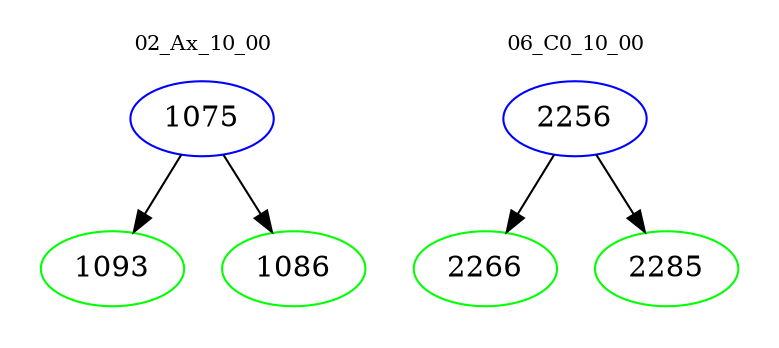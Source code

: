 digraph{
subgraph cluster_0 {
color = white
label = "02_Ax_10_00";
fontsize=10;
T0_1075 [label="1075", color="blue"]
T0_1075 -> T0_1093 [color="black"]
T0_1093 [label="1093", color="green"]
T0_1075 -> T0_1086 [color="black"]
T0_1086 [label="1086", color="green"]
}
subgraph cluster_1 {
color = white
label = "06_C0_10_00";
fontsize=10;
T1_2256 [label="2256", color="blue"]
T1_2256 -> T1_2266 [color="black"]
T1_2266 [label="2266", color="green"]
T1_2256 -> T1_2285 [color="black"]
T1_2285 [label="2285", color="green"]
}
}
